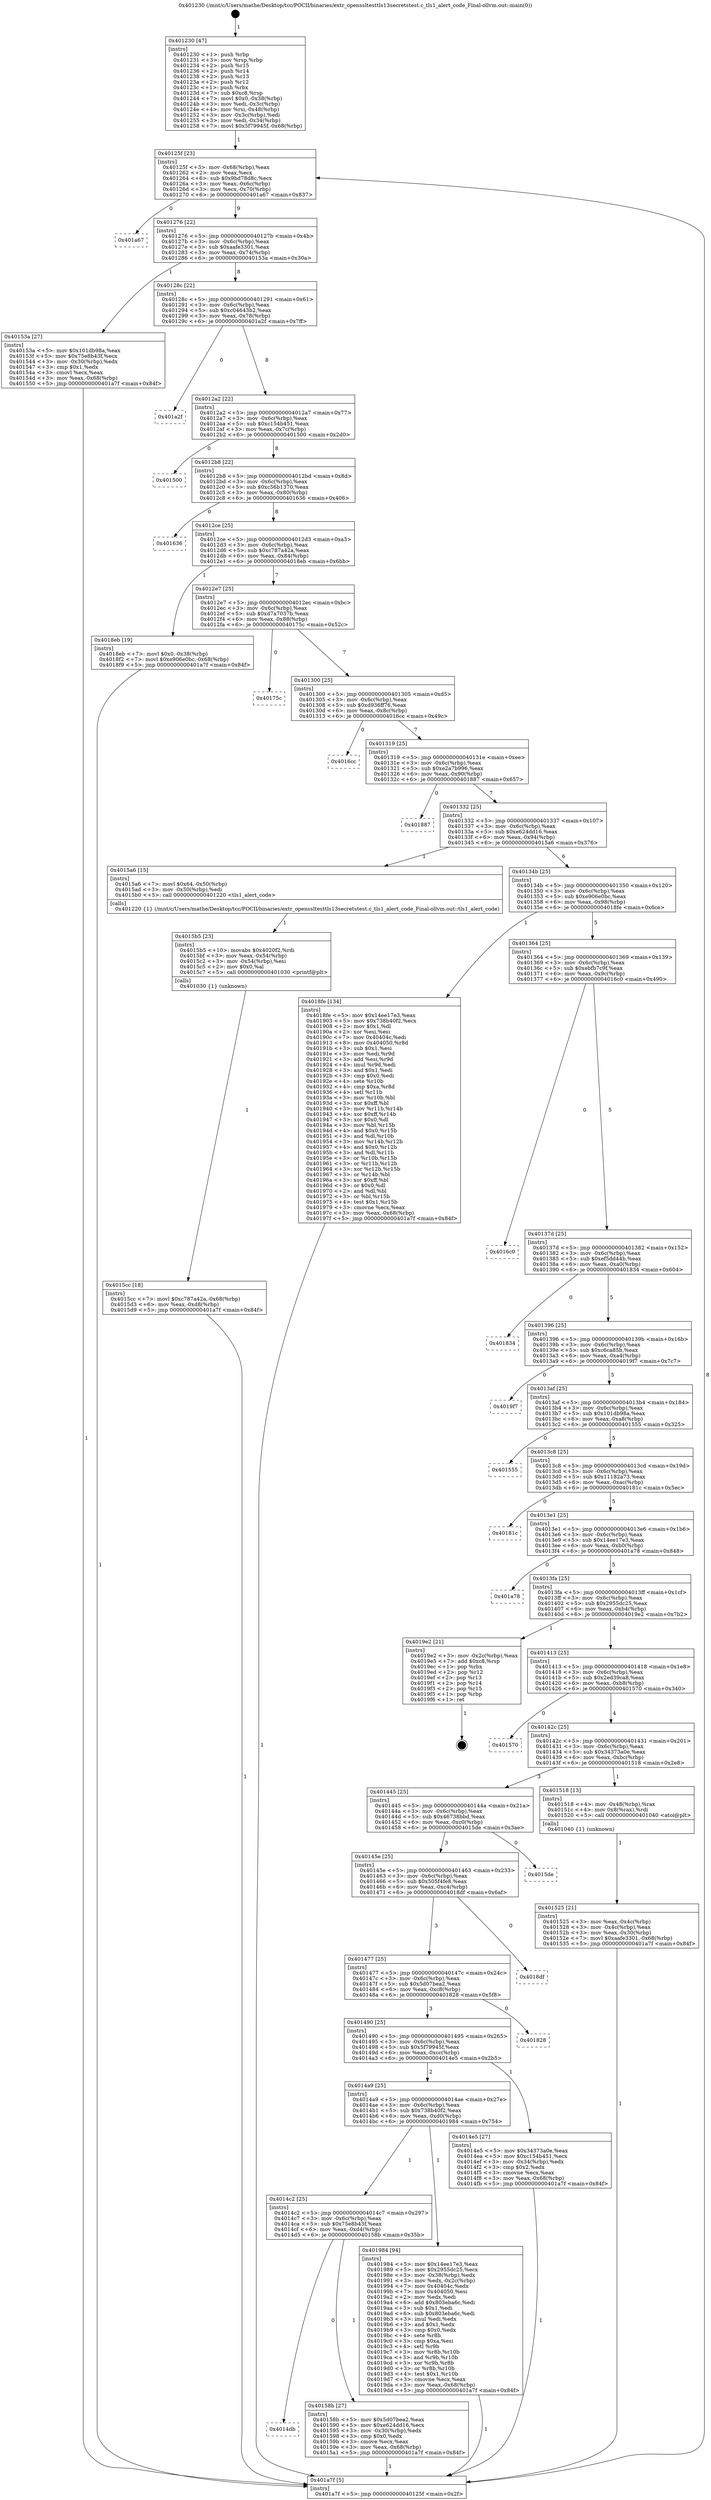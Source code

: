 digraph "0x401230" {
  label = "0x401230 (/mnt/c/Users/mathe/Desktop/tcc/POCII/binaries/extr_openssltesttls13secretstest.c_tls1_alert_code_Final-ollvm.out::main(0))"
  labelloc = "t"
  node[shape=record]

  Entry [label="",width=0.3,height=0.3,shape=circle,fillcolor=black,style=filled]
  "0x40125f" [label="{
     0x40125f [23]\l
     | [instrs]\l
     &nbsp;&nbsp;0x40125f \<+3\>: mov -0x68(%rbp),%eax\l
     &nbsp;&nbsp;0x401262 \<+2\>: mov %eax,%ecx\l
     &nbsp;&nbsp;0x401264 \<+6\>: sub $0x9bd78d8c,%ecx\l
     &nbsp;&nbsp;0x40126a \<+3\>: mov %eax,-0x6c(%rbp)\l
     &nbsp;&nbsp;0x40126d \<+3\>: mov %ecx,-0x70(%rbp)\l
     &nbsp;&nbsp;0x401270 \<+6\>: je 0000000000401a67 \<main+0x837\>\l
  }"]
  "0x401a67" [label="{
     0x401a67\l
  }", style=dashed]
  "0x401276" [label="{
     0x401276 [22]\l
     | [instrs]\l
     &nbsp;&nbsp;0x401276 \<+5\>: jmp 000000000040127b \<main+0x4b\>\l
     &nbsp;&nbsp;0x40127b \<+3\>: mov -0x6c(%rbp),%eax\l
     &nbsp;&nbsp;0x40127e \<+5\>: sub $0xaafe3301,%eax\l
     &nbsp;&nbsp;0x401283 \<+3\>: mov %eax,-0x74(%rbp)\l
     &nbsp;&nbsp;0x401286 \<+6\>: je 000000000040153a \<main+0x30a\>\l
  }"]
  Exit [label="",width=0.3,height=0.3,shape=circle,fillcolor=black,style=filled,peripheries=2]
  "0x40153a" [label="{
     0x40153a [27]\l
     | [instrs]\l
     &nbsp;&nbsp;0x40153a \<+5\>: mov $0x101db98a,%eax\l
     &nbsp;&nbsp;0x40153f \<+5\>: mov $0x75e8b43f,%ecx\l
     &nbsp;&nbsp;0x401544 \<+3\>: mov -0x30(%rbp),%edx\l
     &nbsp;&nbsp;0x401547 \<+3\>: cmp $0x1,%edx\l
     &nbsp;&nbsp;0x40154a \<+3\>: cmovl %ecx,%eax\l
     &nbsp;&nbsp;0x40154d \<+3\>: mov %eax,-0x68(%rbp)\l
     &nbsp;&nbsp;0x401550 \<+5\>: jmp 0000000000401a7f \<main+0x84f\>\l
  }"]
  "0x40128c" [label="{
     0x40128c [22]\l
     | [instrs]\l
     &nbsp;&nbsp;0x40128c \<+5\>: jmp 0000000000401291 \<main+0x61\>\l
     &nbsp;&nbsp;0x401291 \<+3\>: mov -0x6c(%rbp),%eax\l
     &nbsp;&nbsp;0x401294 \<+5\>: sub $0xc04643b2,%eax\l
     &nbsp;&nbsp;0x401299 \<+3\>: mov %eax,-0x78(%rbp)\l
     &nbsp;&nbsp;0x40129c \<+6\>: je 0000000000401a2f \<main+0x7ff\>\l
  }"]
  "0x4015cc" [label="{
     0x4015cc [18]\l
     | [instrs]\l
     &nbsp;&nbsp;0x4015cc \<+7\>: movl $0xc787a42a,-0x68(%rbp)\l
     &nbsp;&nbsp;0x4015d3 \<+6\>: mov %eax,-0xd8(%rbp)\l
     &nbsp;&nbsp;0x4015d9 \<+5\>: jmp 0000000000401a7f \<main+0x84f\>\l
  }"]
  "0x401a2f" [label="{
     0x401a2f\l
  }", style=dashed]
  "0x4012a2" [label="{
     0x4012a2 [22]\l
     | [instrs]\l
     &nbsp;&nbsp;0x4012a2 \<+5\>: jmp 00000000004012a7 \<main+0x77\>\l
     &nbsp;&nbsp;0x4012a7 \<+3\>: mov -0x6c(%rbp),%eax\l
     &nbsp;&nbsp;0x4012aa \<+5\>: sub $0xc154b451,%eax\l
     &nbsp;&nbsp;0x4012af \<+3\>: mov %eax,-0x7c(%rbp)\l
     &nbsp;&nbsp;0x4012b2 \<+6\>: je 0000000000401500 \<main+0x2d0\>\l
  }"]
  "0x4015b5" [label="{
     0x4015b5 [23]\l
     | [instrs]\l
     &nbsp;&nbsp;0x4015b5 \<+10\>: movabs $0x4020f2,%rdi\l
     &nbsp;&nbsp;0x4015bf \<+3\>: mov %eax,-0x54(%rbp)\l
     &nbsp;&nbsp;0x4015c2 \<+3\>: mov -0x54(%rbp),%esi\l
     &nbsp;&nbsp;0x4015c5 \<+2\>: mov $0x0,%al\l
     &nbsp;&nbsp;0x4015c7 \<+5\>: call 0000000000401030 \<printf@plt\>\l
     | [calls]\l
     &nbsp;&nbsp;0x401030 \{1\} (unknown)\l
  }"]
  "0x401500" [label="{
     0x401500\l
  }", style=dashed]
  "0x4012b8" [label="{
     0x4012b8 [22]\l
     | [instrs]\l
     &nbsp;&nbsp;0x4012b8 \<+5\>: jmp 00000000004012bd \<main+0x8d\>\l
     &nbsp;&nbsp;0x4012bd \<+3\>: mov -0x6c(%rbp),%eax\l
     &nbsp;&nbsp;0x4012c0 \<+5\>: sub $0xc56b1370,%eax\l
     &nbsp;&nbsp;0x4012c5 \<+3\>: mov %eax,-0x80(%rbp)\l
     &nbsp;&nbsp;0x4012c8 \<+6\>: je 0000000000401636 \<main+0x406\>\l
  }"]
  "0x4014db" [label="{
     0x4014db\l
  }", style=dashed]
  "0x401636" [label="{
     0x401636\l
  }", style=dashed]
  "0x4012ce" [label="{
     0x4012ce [25]\l
     | [instrs]\l
     &nbsp;&nbsp;0x4012ce \<+5\>: jmp 00000000004012d3 \<main+0xa3\>\l
     &nbsp;&nbsp;0x4012d3 \<+3\>: mov -0x6c(%rbp),%eax\l
     &nbsp;&nbsp;0x4012d6 \<+5\>: sub $0xc787a42a,%eax\l
     &nbsp;&nbsp;0x4012db \<+6\>: mov %eax,-0x84(%rbp)\l
     &nbsp;&nbsp;0x4012e1 \<+6\>: je 00000000004018eb \<main+0x6bb\>\l
  }"]
  "0x40158b" [label="{
     0x40158b [27]\l
     | [instrs]\l
     &nbsp;&nbsp;0x40158b \<+5\>: mov $0x5d07bea2,%eax\l
     &nbsp;&nbsp;0x401590 \<+5\>: mov $0xe624dd16,%ecx\l
     &nbsp;&nbsp;0x401595 \<+3\>: mov -0x30(%rbp),%edx\l
     &nbsp;&nbsp;0x401598 \<+3\>: cmp $0x0,%edx\l
     &nbsp;&nbsp;0x40159b \<+3\>: cmove %ecx,%eax\l
     &nbsp;&nbsp;0x40159e \<+3\>: mov %eax,-0x68(%rbp)\l
     &nbsp;&nbsp;0x4015a1 \<+5\>: jmp 0000000000401a7f \<main+0x84f\>\l
  }"]
  "0x4018eb" [label="{
     0x4018eb [19]\l
     | [instrs]\l
     &nbsp;&nbsp;0x4018eb \<+7\>: movl $0x0,-0x38(%rbp)\l
     &nbsp;&nbsp;0x4018f2 \<+7\>: movl $0xe906e0bc,-0x68(%rbp)\l
     &nbsp;&nbsp;0x4018f9 \<+5\>: jmp 0000000000401a7f \<main+0x84f\>\l
  }"]
  "0x4012e7" [label="{
     0x4012e7 [25]\l
     | [instrs]\l
     &nbsp;&nbsp;0x4012e7 \<+5\>: jmp 00000000004012ec \<main+0xbc\>\l
     &nbsp;&nbsp;0x4012ec \<+3\>: mov -0x6c(%rbp),%eax\l
     &nbsp;&nbsp;0x4012ef \<+5\>: sub $0xd7a7037b,%eax\l
     &nbsp;&nbsp;0x4012f4 \<+6\>: mov %eax,-0x88(%rbp)\l
     &nbsp;&nbsp;0x4012fa \<+6\>: je 000000000040175c \<main+0x52c\>\l
  }"]
  "0x4014c2" [label="{
     0x4014c2 [25]\l
     | [instrs]\l
     &nbsp;&nbsp;0x4014c2 \<+5\>: jmp 00000000004014c7 \<main+0x297\>\l
     &nbsp;&nbsp;0x4014c7 \<+3\>: mov -0x6c(%rbp),%eax\l
     &nbsp;&nbsp;0x4014ca \<+5\>: sub $0x75e8b43f,%eax\l
     &nbsp;&nbsp;0x4014cf \<+6\>: mov %eax,-0xd4(%rbp)\l
     &nbsp;&nbsp;0x4014d5 \<+6\>: je 000000000040158b \<main+0x35b\>\l
  }"]
  "0x40175c" [label="{
     0x40175c\l
  }", style=dashed]
  "0x401300" [label="{
     0x401300 [25]\l
     | [instrs]\l
     &nbsp;&nbsp;0x401300 \<+5\>: jmp 0000000000401305 \<main+0xd5\>\l
     &nbsp;&nbsp;0x401305 \<+3\>: mov -0x6c(%rbp),%eax\l
     &nbsp;&nbsp;0x401308 \<+5\>: sub $0xd936ff76,%eax\l
     &nbsp;&nbsp;0x40130d \<+6\>: mov %eax,-0x8c(%rbp)\l
     &nbsp;&nbsp;0x401313 \<+6\>: je 00000000004016cc \<main+0x49c\>\l
  }"]
  "0x401984" [label="{
     0x401984 [94]\l
     | [instrs]\l
     &nbsp;&nbsp;0x401984 \<+5\>: mov $0x14ee17e3,%eax\l
     &nbsp;&nbsp;0x401989 \<+5\>: mov $0x2955dc25,%ecx\l
     &nbsp;&nbsp;0x40198e \<+3\>: mov -0x38(%rbp),%edx\l
     &nbsp;&nbsp;0x401991 \<+3\>: mov %edx,-0x2c(%rbp)\l
     &nbsp;&nbsp;0x401994 \<+7\>: mov 0x40404c,%edx\l
     &nbsp;&nbsp;0x40199b \<+7\>: mov 0x404050,%esi\l
     &nbsp;&nbsp;0x4019a2 \<+2\>: mov %edx,%edi\l
     &nbsp;&nbsp;0x4019a4 \<+6\>: add $0x803eba6c,%edi\l
     &nbsp;&nbsp;0x4019aa \<+3\>: sub $0x1,%edi\l
     &nbsp;&nbsp;0x4019ad \<+6\>: sub $0x803eba6c,%edi\l
     &nbsp;&nbsp;0x4019b3 \<+3\>: imul %edi,%edx\l
     &nbsp;&nbsp;0x4019b6 \<+3\>: and $0x1,%edx\l
     &nbsp;&nbsp;0x4019b9 \<+3\>: cmp $0x0,%edx\l
     &nbsp;&nbsp;0x4019bc \<+4\>: sete %r8b\l
     &nbsp;&nbsp;0x4019c0 \<+3\>: cmp $0xa,%esi\l
     &nbsp;&nbsp;0x4019c3 \<+4\>: setl %r9b\l
     &nbsp;&nbsp;0x4019c7 \<+3\>: mov %r8b,%r10b\l
     &nbsp;&nbsp;0x4019ca \<+3\>: and %r9b,%r10b\l
     &nbsp;&nbsp;0x4019cd \<+3\>: xor %r9b,%r8b\l
     &nbsp;&nbsp;0x4019d0 \<+3\>: or %r8b,%r10b\l
     &nbsp;&nbsp;0x4019d3 \<+4\>: test $0x1,%r10b\l
     &nbsp;&nbsp;0x4019d7 \<+3\>: cmovne %ecx,%eax\l
     &nbsp;&nbsp;0x4019da \<+3\>: mov %eax,-0x68(%rbp)\l
     &nbsp;&nbsp;0x4019dd \<+5\>: jmp 0000000000401a7f \<main+0x84f\>\l
  }"]
  "0x4016cc" [label="{
     0x4016cc\l
  }", style=dashed]
  "0x401319" [label="{
     0x401319 [25]\l
     | [instrs]\l
     &nbsp;&nbsp;0x401319 \<+5\>: jmp 000000000040131e \<main+0xee\>\l
     &nbsp;&nbsp;0x40131e \<+3\>: mov -0x6c(%rbp),%eax\l
     &nbsp;&nbsp;0x401321 \<+5\>: sub $0xe2a7b996,%eax\l
     &nbsp;&nbsp;0x401326 \<+6\>: mov %eax,-0x90(%rbp)\l
     &nbsp;&nbsp;0x40132c \<+6\>: je 0000000000401887 \<main+0x657\>\l
  }"]
  "0x401525" [label="{
     0x401525 [21]\l
     | [instrs]\l
     &nbsp;&nbsp;0x401525 \<+3\>: mov %eax,-0x4c(%rbp)\l
     &nbsp;&nbsp;0x401528 \<+3\>: mov -0x4c(%rbp),%eax\l
     &nbsp;&nbsp;0x40152b \<+3\>: mov %eax,-0x30(%rbp)\l
     &nbsp;&nbsp;0x40152e \<+7\>: movl $0xaafe3301,-0x68(%rbp)\l
     &nbsp;&nbsp;0x401535 \<+5\>: jmp 0000000000401a7f \<main+0x84f\>\l
  }"]
  "0x401887" [label="{
     0x401887\l
  }", style=dashed]
  "0x401332" [label="{
     0x401332 [25]\l
     | [instrs]\l
     &nbsp;&nbsp;0x401332 \<+5\>: jmp 0000000000401337 \<main+0x107\>\l
     &nbsp;&nbsp;0x401337 \<+3\>: mov -0x6c(%rbp),%eax\l
     &nbsp;&nbsp;0x40133a \<+5\>: sub $0xe624dd16,%eax\l
     &nbsp;&nbsp;0x40133f \<+6\>: mov %eax,-0x94(%rbp)\l
     &nbsp;&nbsp;0x401345 \<+6\>: je 00000000004015a6 \<main+0x376\>\l
  }"]
  "0x401230" [label="{
     0x401230 [47]\l
     | [instrs]\l
     &nbsp;&nbsp;0x401230 \<+1\>: push %rbp\l
     &nbsp;&nbsp;0x401231 \<+3\>: mov %rsp,%rbp\l
     &nbsp;&nbsp;0x401234 \<+2\>: push %r15\l
     &nbsp;&nbsp;0x401236 \<+2\>: push %r14\l
     &nbsp;&nbsp;0x401238 \<+2\>: push %r13\l
     &nbsp;&nbsp;0x40123a \<+2\>: push %r12\l
     &nbsp;&nbsp;0x40123c \<+1\>: push %rbx\l
     &nbsp;&nbsp;0x40123d \<+7\>: sub $0xc8,%rsp\l
     &nbsp;&nbsp;0x401244 \<+7\>: movl $0x0,-0x38(%rbp)\l
     &nbsp;&nbsp;0x40124b \<+3\>: mov %edi,-0x3c(%rbp)\l
     &nbsp;&nbsp;0x40124e \<+4\>: mov %rsi,-0x48(%rbp)\l
     &nbsp;&nbsp;0x401252 \<+3\>: mov -0x3c(%rbp),%edi\l
     &nbsp;&nbsp;0x401255 \<+3\>: mov %edi,-0x34(%rbp)\l
     &nbsp;&nbsp;0x401258 \<+7\>: movl $0x5f79945f,-0x68(%rbp)\l
  }"]
  "0x4015a6" [label="{
     0x4015a6 [15]\l
     | [instrs]\l
     &nbsp;&nbsp;0x4015a6 \<+7\>: movl $0x64,-0x50(%rbp)\l
     &nbsp;&nbsp;0x4015ad \<+3\>: mov -0x50(%rbp),%edi\l
     &nbsp;&nbsp;0x4015b0 \<+5\>: call 0000000000401220 \<tls1_alert_code\>\l
     | [calls]\l
     &nbsp;&nbsp;0x401220 \{1\} (/mnt/c/Users/mathe/Desktop/tcc/POCII/binaries/extr_openssltesttls13secretstest.c_tls1_alert_code_Final-ollvm.out::tls1_alert_code)\l
  }"]
  "0x40134b" [label="{
     0x40134b [25]\l
     | [instrs]\l
     &nbsp;&nbsp;0x40134b \<+5\>: jmp 0000000000401350 \<main+0x120\>\l
     &nbsp;&nbsp;0x401350 \<+3\>: mov -0x6c(%rbp),%eax\l
     &nbsp;&nbsp;0x401353 \<+5\>: sub $0xe906e0bc,%eax\l
     &nbsp;&nbsp;0x401358 \<+6\>: mov %eax,-0x98(%rbp)\l
     &nbsp;&nbsp;0x40135e \<+6\>: je 00000000004018fe \<main+0x6ce\>\l
  }"]
  "0x401a7f" [label="{
     0x401a7f [5]\l
     | [instrs]\l
     &nbsp;&nbsp;0x401a7f \<+5\>: jmp 000000000040125f \<main+0x2f\>\l
  }"]
  "0x4018fe" [label="{
     0x4018fe [134]\l
     | [instrs]\l
     &nbsp;&nbsp;0x4018fe \<+5\>: mov $0x14ee17e3,%eax\l
     &nbsp;&nbsp;0x401903 \<+5\>: mov $0x738b40f2,%ecx\l
     &nbsp;&nbsp;0x401908 \<+2\>: mov $0x1,%dl\l
     &nbsp;&nbsp;0x40190a \<+2\>: xor %esi,%esi\l
     &nbsp;&nbsp;0x40190c \<+7\>: mov 0x40404c,%edi\l
     &nbsp;&nbsp;0x401913 \<+8\>: mov 0x404050,%r8d\l
     &nbsp;&nbsp;0x40191b \<+3\>: sub $0x1,%esi\l
     &nbsp;&nbsp;0x40191e \<+3\>: mov %edi,%r9d\l
     &nbsp;&nbsp;0x401921 \<+3\>: add %esi,%r9d\l
     &nbsp;&nbsp;0x401924 \<+4\>: imul %r9d,%edi\l
     &nbsp;&nbsp;0x401928 \<+3\>: and $0x1,%edi\l
     &nbsp;&nbsp;0x40192b \<+3\>: cmp $0x0,%edi\l
     &nbsp;&nbsp;0x40192e \<+4\>: sete %r10b\l
     &nbsp;&nbsp;0x401932 \<+4\>: cmp $0xa,%r8d\l
     &nbsp;&nbsp;0x401936 \<+4\>: setl %r11b\l
     &nbsp;&nbsp;0x40193a \<+3\>: mov %r10b,%bl\l
     &nbsp;&nbsp;0x40193d \<+3\>: xor $0xff,%bl\l
     &nbsp;&nbsp;0x401940 \<+3\>: mov %r11b,%r14b\l
     &nbsp;&nbsp;0x401943 \<+4\>: xor $0xff,%r14b\l
     &nbsp;&nbsp;0x401947 \<+3\>: xor $0x0,%dl\l
     &nbsp;&nbsp;0x40194a \<+3\>: mov %bl,%r15b\l
     &nbsp;&nbsp;0x40194d \<+4\>: and $0x0,%r15b\l
     &nbsp;&nbsp;0x401951 \<+3\>: and %dl,%r10b\l
     &nbsp;&nbsp;0x401954 \<+3\>: mov %r14b,%r12b\l
     &nbsp;&nbsp;0x401957 \<+4\>: and $0x0,%r12b\l
     &nbsp;&nbsp;0x40195b \<+3\>: and %dl,%r11b\l
     &nbsp;&nbsp;0x40195e \<+3\>: or %r10b,%r15b\l
     &nbsp;&nbsp;0x401961 \<+3\>: or %r11b,%r12b\l
     &nbsp;&nbsp;0x401964 \<+3\>: xor %r12b,%r15b\l
     &nbsp;&nbsp;0x401967 \<+3\>: or %r14b,%bl\l
     &nbsp;&nbsp;0x40196a \<+3\>: xor $0xff,%bl\l
     &nbsp;&nbsp;0x40196d \<+3\>: or $0x0,%dl\l
     &nbsp;&nbsp;0x401970 \<+2\>: and %dl,%bl\l
     &nbsp;&nbsp;0x401972 \<+3\>: or %bl,%r15b\l
     &nbsp;&nbsp;0x401975 \<+4\>: test $0x1,%r15b\l
     &nbsp;&nbsp;0x401979 \<+3\>: cmovne %ecx,%eax\l
     &nbsp;&nbsp;0x40197c \<+3\>: mov %eax,-0x68(%rbp)\l
     &nbsp;&nbsp;0x40197f \<+5\>: jmp 0000000000401a7f \<main+0x84f\>\l
  }"]
  "0x401364" [label="{
     0x401364 [25]\l
     | [instrs]\l
     &nbsp;&nbsp;0x401364 \<+5\>: jmp 0000000000401369 \<main+0x139\>\l
     &nbsp;&nbsp;0x401369 \<+3\>: mov -0x6c(%rbp),%eax\l
     &nbsp;&nbsp;0x40136c \<+5\>: sub $0xebfb7c9f,%eax\l
     &nbsp;&nbsp;0x401371 \<+6\>: mov %eax,-0x9c(%rbp)\l
     &nbsp;&nbsp;0x401377 \<+6\>: je 00000000004016c0 \<main+0x490\>\l
  }"]
  "0x4014a9" [label="{
     0x4014a9 [25]\l
     | [instrs]\l
     &nbsp;&nbsp;0x4014a9 \<+5\>: jmp 00000000004014ae \<main+0x27e\>\l
     &nbsp;&nbsp;0x4014ae \<+3\>: mov -0x6c(%rbp),%eax\l
     &nbsp;&nbsp;0x4014b1 \<+5\>: sub $0x738b40f2,%eax\l
     &nbsp;&nbsp;0x4014b6 \<+6\>: mov %eax,-0xd0(%rbp)\l
     &nbsp;&nbsp;0x4014bc \<+6\>: je 0000000000401984 \<main+0x754\>\l
  }"]
  "0x4016c0" [label="{
     0x4016c0\l
  }", style=dashed]
  "0x40137d" [label="{
     0x40137d [25]\l
     | [instrs]\l
     &nbsp;&nbsp;0x40137d \<+5\>: jmp 0000000000401382 \<main+0x152\>\l
     &nbsp;&nbsp;0x401382 \<+3\>: mov -0x6c(%rbp),%eax\l
     &nbsp;&nbsp;0x401385 \<+5\>: sub $0xef5dd44b,%eax\l
     &nbsp;&nbsp;0x40138a \<+6\>: mov %eax,-0xa0(%rbp)\l
     &nbsp;&nbsp;0x401390 \<+6\>: je 0000000000401834 \<main+0x604\>\l
  }"]
  "0x4014e5" [label="{
     0x4014e5 [27]\l
     | [instrs]\l
     &nbsp;&nbsp;0x4014e5 \<+5\>: mov $0x34373a0e,%eax\l
     &nbsp;&nbsp;0x4014ea \<+5\>: mov $0xc154b451,%ecx\l
     &nbsp;&nbsp;0x4014ef \<+3\>: mov -0x34(%rbp),%edx\l
     &nbsp;&nbsp;0x4014f2 \<+3\>: cmp $0x2,%edx\l
     &nbsp;&nbsp;0x4014f5 \<+3\>: cmovne %ecx,%eax\l
     &nbsp;&nbsp;0x4014f8 \<+3\>: mov %eax,-0x68(%rbp)\l
     &nbsp;&nbsp;0x4014fb \<+5\>: jmp 0000000000401a7f \<main+0x84f\>\l
  }"]
  "0x401834" [label="{
     0x401834\l
  }", style=dashed]
  "0x401396" [label="{
     0x401396 [25]\l
     | [instrs]\l
     &nbsp;&nbsp;0x401396 \<+5\>: jmp 000000000040139b \<main+0x16b\>\l
     &nbsp;&nbsp;0x40139b \<+3\>: mov -0x6c(%rbp),%eax\l
     &nbsp;&nbsp;0x40139e \<+5\>: sub $0xc6ca85b,%eax\l
     &nbsp;&nbsp;0x4013a3 \<+6\>: mov %eax,-0xa4(%rbp)\l
     &nbsp;&nbsp;0x4013a9 \<+6\>: je 00000000004019f7 \<main+0x7c7\>\l
  }"]
  "0x401490" [label="{
     0x401490 [25]\l
     | [instrs]\l
     &nbsp;&nbsp;0x401490 \<+5\>: jmp 0000000000401495 \<main+0x265\>\l
     &nbsp;&nbsp;0x401495 \<+3\>: mov -0x6c(%rbp),%eax\l
     &nbsp;&nbsp;0x401498 \<+5\>: sub $0x5f79945f,%eax\l
     &nbsp;&nbsp;0x40149d \<+6\>: mov %eax,-0xcc(%rbp)\l
     &nbsp;&nbsp;0x4014a3 \<+6\>: je 00000000004014e5 \<main+0x2b5\>\l
  }"]
  "0x4019f7" [label="{
     0x4019f7\l
  }", style=dashed]
  "0x4013af" [label="{
     0x4013af [25]\l
     | [instrs]\l
     &nbsp;&nbsp;0x4013af \<+5\>: jmp 00000000004013b4 \<main+0x184\>\l
     &nbsp;&nbsp;0x4013b4 \<+3\>: mov -0x6c(%rbp),%eax\l
     &nbsp;&nbsp;0x4013b7 \<+5\>: sub $0x101db98a,%eax\l
     &nbsp;&nbsp;0x4013bc \<+6\>: mov %eax,-0xa8(%rbp)\l
     &nbsp;&nbsp;0x4013c2 \<+6\>: je 0000000000401555 \<main+0x325\>\l
  }"]
  "0x401828" [label="{
     0x401828\l
  }", style=dashed]
  "0x401555" [label="{
     0x401555\l
  }", style=dashed]
  "0x4013c8" [label="{
     0x4013c8 [25]\l
     | [instrs]\l
     &nbsp;&nbsp;0x4013c8 \<+5\>: jmp 00000000004013cd \<main+0x19d\>\l
     &nbsp;&nbsp;0x4013cd \<+3\>: mov -0x6c(%rbp),%eax\l
     &nbsp;&nbsp;0x4013d0 \<+5\>: sub $0x11182a73,%eax\l
     &nbsp;&nbsp;0x4013d5 \<+6\>: mov %eax,-0xac(%rbp)\l
     &nbsp;&nbsp;0x4013db \<+6\>: je 000000000040181c \<main+0x5ec\>\l
  }"]
  "0x401477" [label="{
     0x401477 [25]\l
     | [instrs]\l
     &nbsp;&nbsp;0x401477 \<+5\>: jmp 000000000040147c \<main+0x24c\>\l
     &nbsp;&nbsp;0x40147c \<+3\>: mov -0x6c(%rbp),%eax\l
     &nbsp;&nbsp;0x40147f \<+5\>: sub $0x5d07bea2,%eax\l
     &nbsp;&nbsp;0x401484 \<+6\>: mov %eax,-0xc8(%rbp)\l
     &nbsp;&nbsp;0x40148a \<+6\>: je 0000000000401828 \<main+0x5f8\>\l
  }"]
  "0x40181c" [label="{
     0x40181c\l
  }", style=dashed]
  "0x4013e1" [label="{
     0x4013e1 [25]\l
     | [instrs]\l
     &nbsp;&nbsp;0x4013e1 \<+5\>: jmp 00000000004013e6 \<main+0x1b6\>\l
     &nbsp;&nbsp;0x4013e6 \<+3\>: mov -0x6c(%rbp),%eax\l
     &nbsp;&nbsp;0x4013e9 \<+5\>: sub $0x14ee17e3,%eax\l
     &nbsp;&nbsp;0x4013ee \<+6\>: mov %eax,-0xb0(%rbp)\l
     &nbsp;&nbsp;0x4013f4 \<+6\>: je 0000000000401a78 \<main+0x848\>\l
  }"]
  "0x4018df" [label="{
     0x4018df\l
  }", style=dashed]
  "0x401a78" [label="{
     0x401a78\l
  }", style=dashed]
  "0x4013fa" [label="{
     0x4013fa [25]\l
     | [instrs]\l
     &nbsp;&nbsp;0x4013fa \<+5\>: jmp 00000000004013ff \<main+0x1cf\>\l
     &nbsp;&nbsp;0x4013ff \<+3\>: mov -0x6c(%rbp),%eax\l
     &nbsp;&nbsp;0x401402 \<+5\>: sub $0x2955dc25,%eax\l
     &nbsp;&nbsp;0x401407 \<+6\>: mov %eax,-0xb4(%rbp)\l
     &nbsp;&nbsp;0x40140d \<+6\>: je 00000000004019e2 \<main+0x7b2\>\l
  }"]
  "0x40145e" [label="{
     0x40145e [25]\l
     | [instrs]\l
     &nbsp;&nbsp;0x40145e \<+5\>: jmp 0000000000401463 \<main+0x233\>\l
     &nbsp;&nbsp;0x401463 \<+3\>: mov -0x6c(%rbp),%eax\l
     &nbsp;&nbsp;0x401466 \<+5\>: sub $0x505f4fe8,%eax\l
     &nbsp;&nbsp;0x40146b \<+6\>: mov %eax,-0xc4(%rbp)\l
     &nbsp;&nbsp;0x401471 \<+6\>: je 00000000004018df \<main+0x6af\>\l
  }"]
  "0x4019e2" [label="{
     0x4019e2 [21]\l
     | [instrs]\l
     &nbsp;&nbsp;0x4019e2 \<+3\>: mov -0x2c(%rbp),%eax\l
     &nbsp;&nbsp;0x4019e5 \<+7\>: add $0xc8,%rsp\l
     &nbsp;&nbsp;0x4019ec \<+1\>: pop %rbx\l
     &nbsp;&nbsp;0x4019ed \<+2\>: pop %r12\l
     &nbsp;&nbsp;0x4019ef \<+2\>: pop %r13\l
     &nbsp;&nbsp;0x4019f1 \<+2\>: pop %r14\l
     &nbsp;&nbsp;0x4019f3 \<+2\>: pop %r15\l
     &nbsp;&nbsp;0x4019f5 \<+1\>: pop %rbp\l
     &nbsp;&nbsp;0x4019f6 \<+1\>: ret\l
  }"]
  "0x401413" [label="{
     0x401413 [25]\l
     | [instrs]\l
     &nbsp;&nbsp;0x401413 \<+5\>: jmp 0000000000401418 \<main+0x1e8\>\l
     &nbsp;&nbsp;0x401418 \<+3\>: mov -0x6c(%rbp),%eax\l
     &nbsp;&nbsp;0x40141b \<+5\>: sub $0x2ed39ca8,%eax\l
     &nbsp;&nbsp;0x401420 \<+6\>: mov %eax,-0xb8(%rbp)\l
     &nbsp;&nbsp;0x401426 \<+6\>: je 0000000000401570 \<main+0x340\>\l
  }"]
  "0x4015de" [label="{
     0x4015de\l
  }", style=dashed]
  "0x401570" [label="{
     0x401570\l
  }", style=dashed]
  "0x40142c" [label="{
     0x40142c [25]\l
     | [instrs]\l
     &nbsp;&nbsp;0x40142c \<+5\>: jmp 0000000000401431 \<main+0x201\>\l
     &nbsp;&nbsp;0x401431 \<+3\>: mov -0x6c(%rbp),%eax\l
     &nbsp;&nbsp;0x401434 \<+5\>: sub $0x34373a0e,%eax\l
     &nbsp;&nbsp;0x401439 \<+6\>: mov %eax,-0xbc(%rbp)\l
     &nbsp;&nbsp;0x40143f \<+6\>: je 0000000000401518 \<main+0x2e8\>\l
  }"]
  "0x401445" [label="{
     0x401445 [25]\l
     | [instrs]\l
     &nbsp;&nbsp;0x401445 \<+5\>: jmp 000000000040144a \<main+0x21a\>\l
     &nbsp;&nbsp;0x40144a \<+3\>: mov -0x6c(%rbp),%eax\l
     &nbsp;&nbsp;0x40144d \<+5\>: sub $0x46738bbd,%eax\l
     &nbsp;&nbsp;0x401452 \<+6\>: mov %eax,-0xc0(%rbp)\l
     &nbsp;&nbsp;0x401458 \<+6\>: je 00000000004015de \<main+0x3ae\>\l
  }"]
  "0x401518" [label="{
     0x401518 [13]\l
     | [instrs]\l
     &nbsp;&nbsp;0x401518 \<+4\>: mov -0x48(%rbp),%rax\l
     &nbsp;&nbsp;0x40151c \<+4\>: mov 0x8(%rax),%rdi\l
     &nbsp;&nbsp;0x401520 \<+5\>: call 0000000000401040 \<atoi@plt\>\l
     | [calls]\l
     &nbsp;&nbsp;0x401040 \{1\} (unknown)\l
  }"]
  Entry -> "0x401230" [label=" 1"]
  "0x40125f" -> "0x401a67" [label=" 0"]
  "0x40125f" -> "0x401276" [label=" 9"]
  "0x4019e2" -> Exit [label=" 1"]
  "0x401276" -> "0x40153a" [label=" 1"]
  "0x401276" -> "0x40128c" [label=" 8"]
  "0x401984" -> "0x401a7f" [label=" 1"]
  "0x40128c" -> "0x401a2f" [label=" 0"]
  "0x40128c" -> "0x4012a2" [label=" 8"]
  "0x4018fe" -> "0x401a7f" [label=" 1"]
  "0x4012a2" -> "0x401500" [label=" 0"]
  "0x4012a2" -> "0x4012b8" [label=" 8"]
  "0x4018eb" -> "0x401a7f" [label=" 1"]
  "0x4012b8" -> "0x401636" [label=" 0"]
  "0x4012b8" -> "0x4012ce" [label=" 8"]
  "0x4015cc" -> "0x401a7f" [label=" 1"]
  "0x4012ce" -> "0x4018eb" [label=" 1"]
  "0x4012ce" -> "0x4012e7" [label=" 7"]
  "0x4015b5" -> "0x4015cc" [label=" 1"]
  "0x4012e7" -> "0x40175c" [label=" 0"]
  "0x4012e7" -> "0x401300" [label=" 7"]
  "0x40158b" -> "0x401a7f" [label=" 1"]
  "0x401300" -> "0x4016cc" [label=" 0"]
  "0x401300" -> "0x401319" [label=" 7"]
  "0x4014c2" -> "0x4014db" [label=" 0"]
  "0x401319" -> "0x401887" [label=" 0"]
  "0x401319" -> "0x401332" [label=" 7"]
  "0x4015a6" -> "0x4015b5" [label=" 1"]
  "0x401332" -> "0x4015a6" [label=" 1"]
  "0x401332" -> "0x40134b" [label=" 6"]
  "0x4014a9" -> "0x4014c2" [label=" 1"]
  "0x40134b" -> "0x4018fe" [label=" 1"]
  "0x40134b" -> "0x401364" [label=" 5"]
  "0x4014a9" -> "0x401984" [label=" 1"]
  "0x401364" -> "0x4016c0" [label=" 0"]
  "0x401364" -> "0x40137d" [label=" 5"]
  "0x4014c2" -> "0x40158b" [label=" 1"]
  "0x40137d" -> "0x401834" [label=" 0"]
  "0x40137d" -> "0x401396" [label=" 5"]
  "0x40153a" -> "0x401a7f" [label=" 1"]
  "0x401396" -> "0x4019f7" [label=" 0"]
  "0x401396" -> "0x4013af" [label=" 5"]
  "0x401518" -> "0x401525" [label=" 1"]
  "0x4013af" -> "0x401555" [label=" 0"]
  "0x4013af" -> "0x4013c8" [label=" 5"]
  "0x401a7f" -> "0x40125f" [label=" 8"]
  "0x4013c8" -> "0x40181c" [label=" 0"]
  "0x4013c8" -> "0x4013e1" [label=" 5"]
  "0x4014e5" -> "0x401a7f" [label=" 1"]
  "0x4013e1" -> "0x401a78" [label=" 0"]
  "0x4013e1" -> "0x4013fa" [label=" 5"]
  "0x401490" -> "0x4014a9" [label=" 2"]
  "0x4013fa" -> "0x4019e2" [label=" 1"]
  "0x4013fa" -> "0x401413" [label=" 4"]
  "0x401525" -> "0x401a7f" [label=" 1"]
  "0x401413" -> "0x401570" [label=" 0"]
  "0x401413" -> "0x40142c" [label=" 4"]
  "0x401477" -> "0x401490" [label=" 3"]
  "0x40142c" -> "0x401518" [label=" 1"]
  "0x40142c" -> "0x401445" [label=" 3"]
  "0x401477" -> "0x401828" [label=" 0"]
  "0x401445" -> "0x4015de" [label=" 0"]
  "0x401445" -> "0x40145e" [label=" 3"]
  "0x401490" -> "0x4014e5" [label=" 1"]
  "0x40145e" -> "0x4018df" [label=" 0"]
  "0x40145e" -> "0x401477" [label=" 3"]
  "0x401230" -> "0x40125f" [label=" 1"]
}
